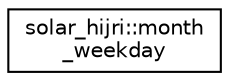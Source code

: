 digraph "Graphical Class Hierarchy"
{
 // LATEX_PDF_SIZE
  edge [fontname="Helvetica",fontsize="10",labelfontname="Helvetica",labelfontsize="10"];
  node [fontname="Helvetica",fontsize="10",shape=record];
  rankdir="LR";
  Node0 [label="solar_hijri::month\l_weekday",height=0.2,width=0.4,color="black", fillcolor="white", style="filled",URL="$classsolar__hijri_1_1month__weekday.html",tooltip=" "];
}
